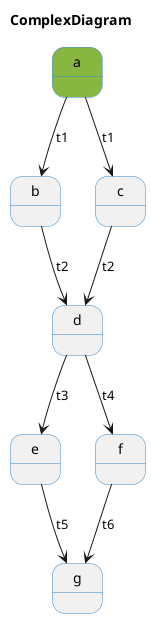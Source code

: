 @startuml
title ComplexDiagram
skinparam titleBorderRoundCorner 15
skinparam titleBorderThickness 2
skinparam state {
    BackgroundColor<<initial>> #87b741
    BackgroundColor<<marked>> #3887C6
    BorderColor #3887C6
    BorderColor<<marked>> Black
    FontColor<<marked>> White
}
state a <<initial>>
state b
state c
state d
state e
state f
state g
a --> b: t1
a --> c: t1
b --> d: t2
c --> d: t2
d --> e: t3
d --> f: t4
e --> g: t5
f --> g: t6
@enduml
